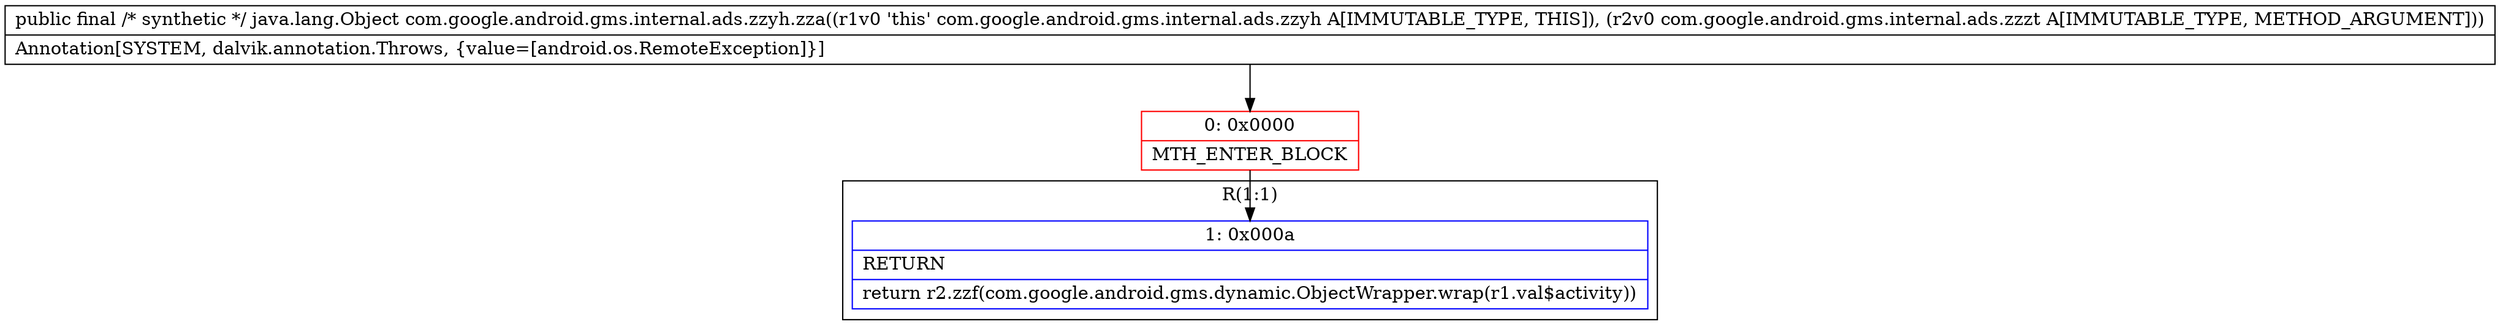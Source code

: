 digraph "CFG forcom.google.android.gms.internal.ads.zzyh.zza(Lcom\/google\/android\/gms\/internal\/ads\/zzzt;)Ljava\/lang\/Object;" {
subgraph cluster_Region_1720842187 {
label = "R(1:1)";
node [shape=record,color=blue];
Node_1 [shape=record,label="{1\:\ 0x000a|RETURN\l|return r2.zzf(com.google.android.gms.dynamic.ObjectWrapper.wrap(r1.val$activity))\l}"];
}
Node_0 [shape=record,color=red,label="{0\:\ 0x0000|MTH_ENTER_BLOCK\l}"];
MethodNode[shape=record,label="{public final \/* synthetic *\/ java.lang.Object com.google.android.gms.internal.ads.zzyh.zza((r1v0 'this' com.google.android.gms.internal.ads.zzyh A[IMMUTABLE_TYPE, THIS]), (r2v0 com.google.android.gms.internal.ads.zzzt A[IMMUTABLE_TYPE, METHOD_ARGUMENT]))  | Annotation[SYSTEM, dalvik.annotation.Throws, \{value=[android.os.RemoteException]\}]\l}"];
MethodNode -> Node_0;
Node_0 -> Node_1;
}

